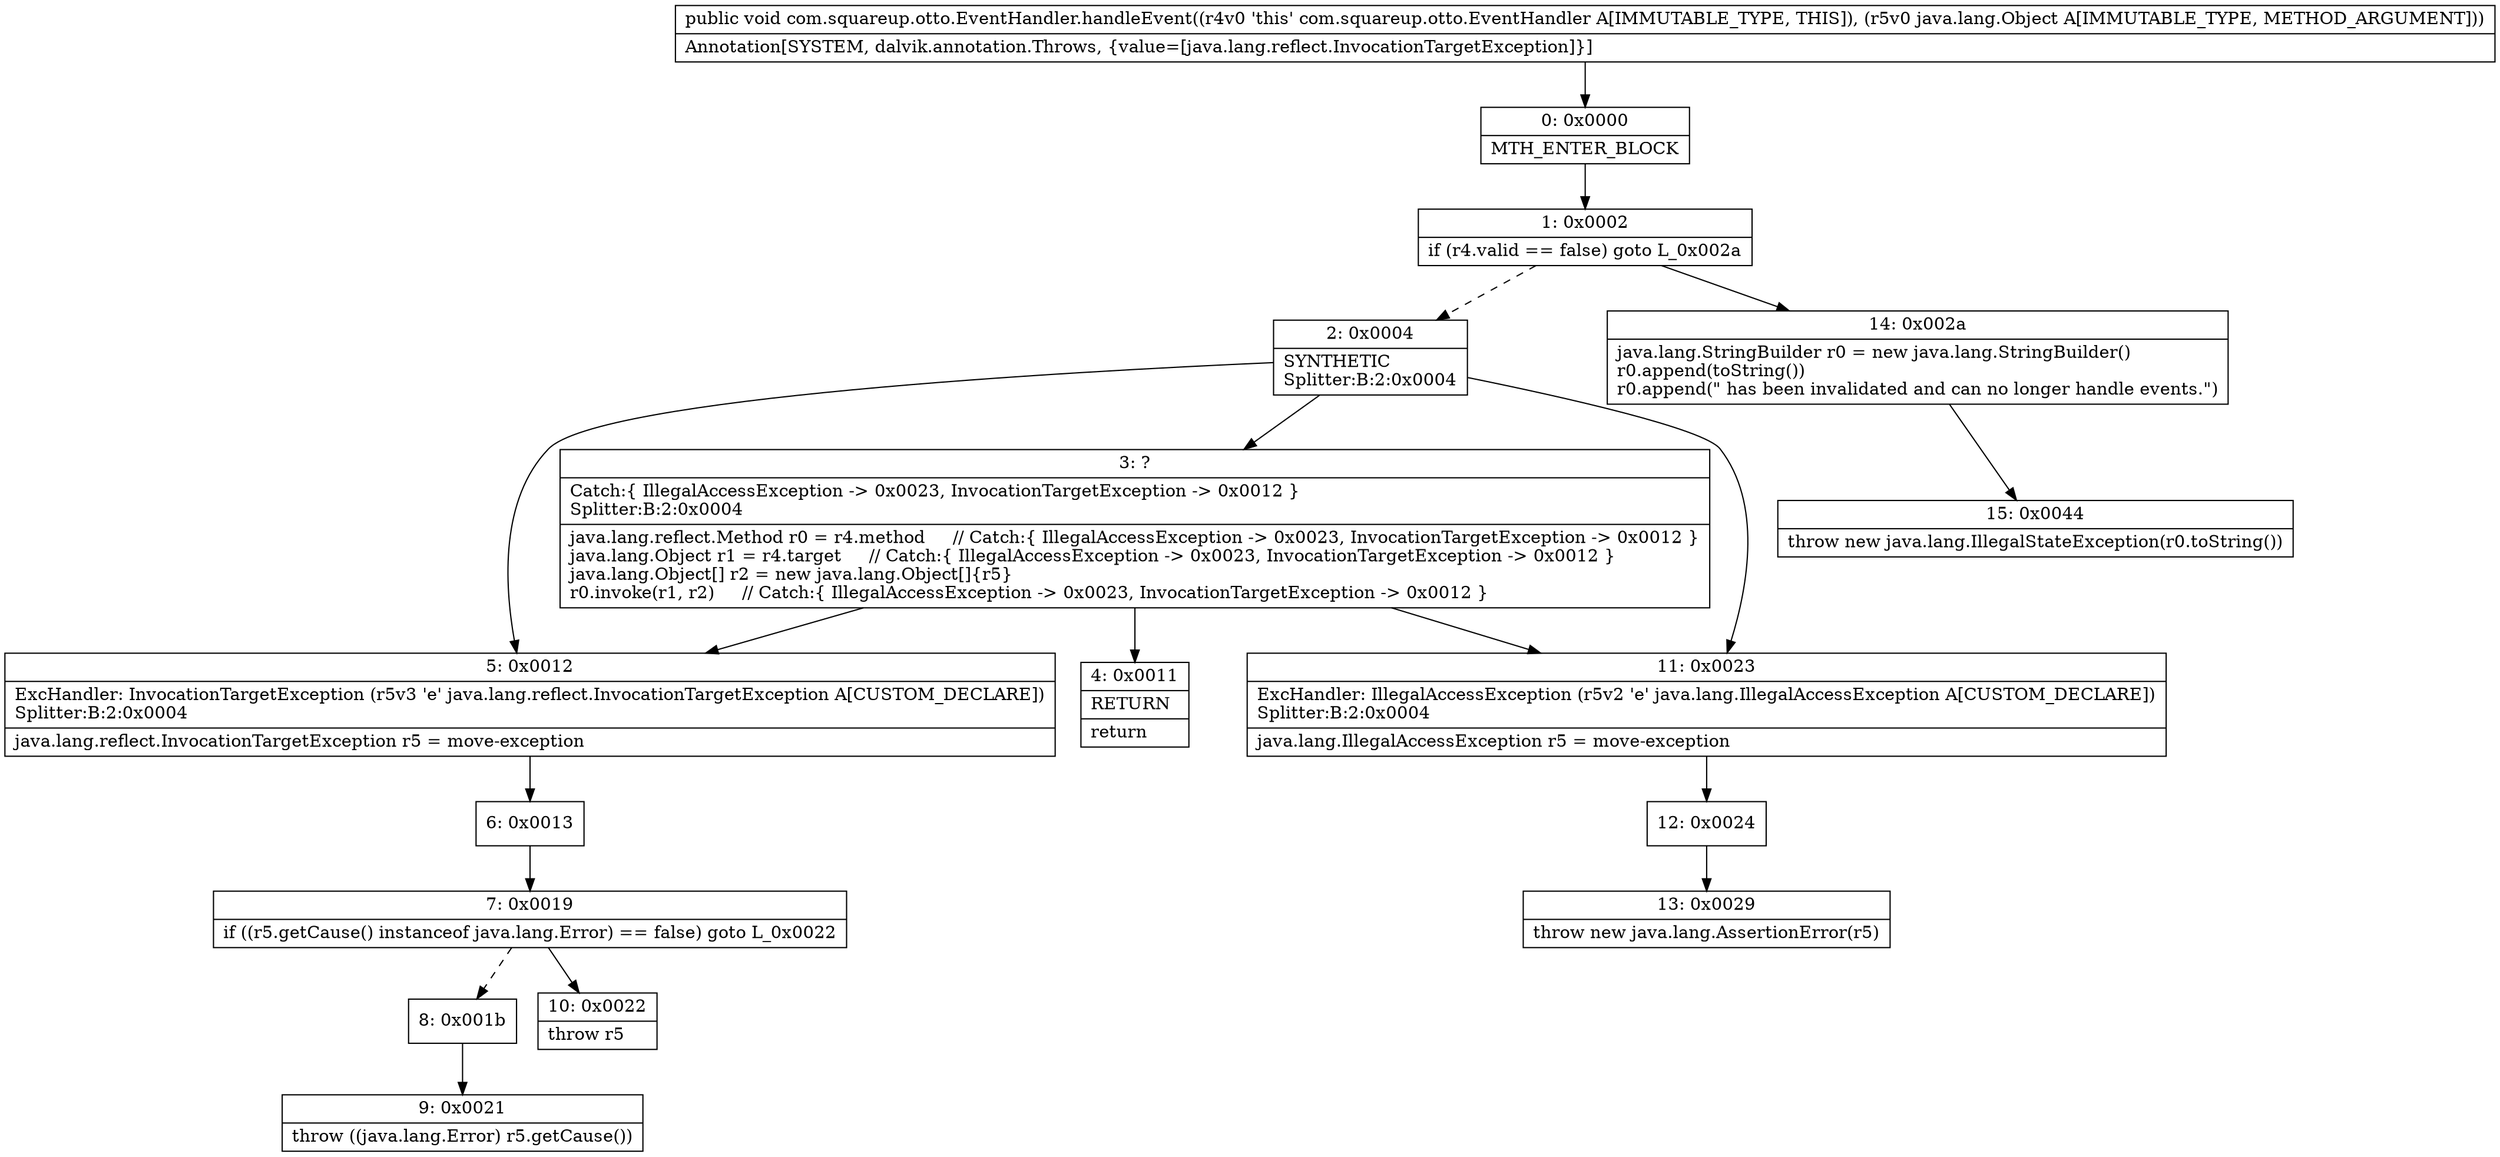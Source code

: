 digraph "CFG forcom.squareup.otto.EventHandler.handleEvent(Ljava\/lang\/Object;)V" {
Node_0 [shape=record,label="{0\:\ 0x0000|MTH_ENTER_BLOCK\l}"];
Node_1 [shape=record,label="{1\:\ 0x0002|if (r4.valid == false) goto L_0x002a\l}"];
Node_2 [shape=record,label="{2\:\ 0x0004|SYNTHETIC\lSplitter:B:2:0x0004\l}"];
Node_3 [shape=record,label="{3\:\ ?|Catch:\{ IllegalAccessException \-\> 0x0023, InvocationTargetException \-\> 0x0012 \}\lSplitter:B:2:0x0004\l|java.lang.reflect.Method r0 = r4.method     \/\/ Catch:\{ IllegalAccessException \-\> 0x0023, InvocationTargetException \-\> 0x0012 \}\ljava.lang.Object r1 = r4.target     \/\/ Catch:\{ IllegalAccessException \-\> 0x0023, InvocationTargetException \-\> 0x0012 \}\ljava.lang.Object[] r2 = new java.lang.Object[]\{r5\}\lr0.invoke(r1, r2)     \/\/ Catch:\{ IllegalAccessException \-\> 0x0023, InvocationTargetException \-\> 0x0012 \}\l}"];
Node_4 [shape=record,label="{4\:\ 0x0011|RETURN\l|return\l}"];
Node_5 [shape=record,label="{5\:\ 0x0012|ExcHandler: InvocationTargetException (r5v3 'e' java.lang.reflect.InvocationTargetException A[CUSTOM_DECLARE])\lSplitter:B:2:0x0004\l|java.lang.reflect.InvocationTargetException r5 = move\-exception\l}"];
Node_6 [shape=record,label="{6\:\ 0x0013}"];
Node_7 [shape=record,label="{7\:\ 0x0019|if ((r5.getCause() instanceof java.lang.Error) == false) goto L_0x0022\l}"];
Node_8 [shape=record,label="{8\:\ 0x001b}"];
Node_9 [shape=record,label="{9\:\ 0x0021|throw ((java.lang.Error) r5.getCause())\l}"];
Node_10 [shape=record,label="{10\:\ 0x0022|throw r5\l}"];
Node_11 [shape=record,label="{11\:\ 0x0023|ExcHandler: IllegalAccessException (r5v2 'e' java.lang.IllegalAccessException A[CUSTOM_DECLARE])\lSplitter:B:2:0x0004\l|java.lang.IllegalAccessException r5 = move\-exception\l}"];
Node_12 [shape=record,label="{12\:\ 0x0024}"];
Node_13 [shape=record,label="{13\:\ 0x0029|throw new java.lang.AssertionError(r5)\l}"];
Node_14 [shape=record,label="{14\:\ 0x002a|java.lang.StringBuilder r0 = new java.lang.StringBuilder()\lr0.append(toString())\lr0.append(\" has been invalidated and can no longer handle events.\")\l}"];
Node_15 [shape=record,label="{15\:\ 0x0044|throw new java.lang.IllegalStateException(r0.toString())\l}"];
MethodNode[shape=record,label="{public void com.squareup.otto.EventHandler.handleEvent((r4v0 'this' com.squareup.otto.EventHandler A[IMMUTABLE_TYPE, THIS]), (r5v0 java.lang.Object A[IMMUTABLE_TYPE, METHOD_ARGUMENT]))  | Annotation[SYSTEM, dalvik.annotation.Throws, \{value=[java.lang.reflect.InvocationTargetException]\}]\l}"];
MethodNode -> Node_0;
Node_0 -> Node_1;
Node_1 -> Node_2[style=dashed];
Node_1 -> Node_14;
Node_2 -> Node_3;
Node_2 -> Node_11;
Node_2 -> Node_5;
Node_3 -> Node_4;
Node_3 -> Node_11;
Node_3 -> Node_5;
Node_5 -> Node_6;
Node_6 -> Node_7;
Node_7 -> Node_8[style=dashed];
Node_7 -> Node_10;
Node_8 -> Node_9;
Node_11 -> Node_12;
Node_12 -> Node_13;
Node_14 -> Node_15;
}

